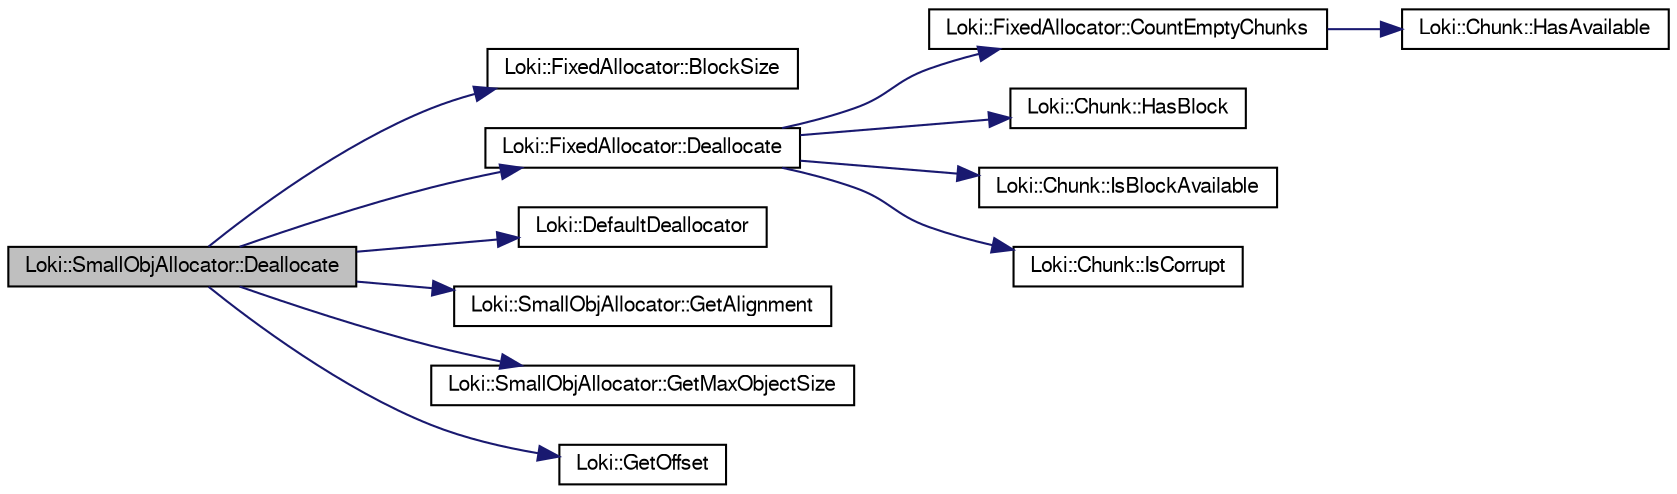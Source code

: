 digraph G
{
  bgcolor="transparent";
  edge [fontname="FreeSans",fontsize="10",labelfontname="FreeSans",labelfontsize="10"];
  node [fontname="FreeSans",fontsize="10",shape=record];
  rankdir=LR;
  Node1 [label="Loki::SmallObjAllocator::Deallocate",height=0.2,width=0.4,color="black", fillcolor="grey75", style="filled" fontcolor="black"];
  Node1 -> Node2 [color="midnightblue",fontsize="10",style="solid",fontname="FreeSans"];
  Node2 [label="Loki::FixedAllocator::BlockSize",height=0.2,width=0.4,color="black",URL="$a00056.html#37df732230913b2dd9126a6b311586f0",tooltip="Returns block size with which the FixedAllocator was initialized."];
  Node1 -> Node3 [color="midnightblue",fontsize="10",style="solid",fontname="FreeSans"];
  Node3 [label="Loki::FixedAllocator::Deallocate",height=0.2,width=0.4,color="black",URL="$a00056.html#49ab7ca3364fe05f2d7d91248ee5d0e3"];
  Node3 -> Node4 [color="midnightblue",fontsize="10",style="solid",fontname="FreeSans"];
  Node4 [label="Loki::FixedAllocator::CountEmptyChunks",height=0.2,width=0.4,color="black",URL="$a00056.html#e74cbab50e78bfa115d7c0fcdce00641"];
  Node4 -> Node5 [color="midnightblue",fontsize="10",style="solid",fontname="FreeSans"];
  Node5 [label="Loki::Chunk::HasAvailable",height=0.2,width=0.4,color="black",URL="$a00025.html#0874a711145788bd8c5265a9de2a4aac"];
  Node3 -> Node6 [color="midnightblue",fontsize="10",style="solid",fontname="FreeSans"];
  Node6 [label="Loki::Chunk::HasBlock",height=0.2,width=0.4,color="black",URL="$a00025.html#b4ce346a74a437dabe4748bfb8e8b950",tooltip="Returns true if block at address P is inside this Chunk."];
  Node3 -> Node7 [color="midnightblue",fontsize="10",style="solid",fontname="FreeSans"];
  Node7 [label="Loki::Chunk::IsBlockAvailable",height=0.2,width=0.4,color="black",URL="$a00025.html#8fe6ac2943df6c2f60123f928f119a73"];
  Node3 -> Node8 [color="midnightblue",fontsize="10",style="solid",fontname="FreeSans"];
  Node8 [label="Loki::Chunk::IsCorrupt",height=0.2,width=0.4,color="black",URL="$a00025.html#245b6450d855d8ab65e9ca7add3e2071"];
  Node1 -> Node9 [color="midnightblue",fontsize="10",style="solid",fontname="FreeSans"];
  Node9 [label="Loki::DefaultDeallocator",height=0.2,width=0.4,color="black",URL="$a00217.html#g1d24bf776342ace8f2004e3a173f6cb3"];
  Node1 -> Node10 [color="midnightblue",fontsize="10",style="solid",fontname="FreeSans"];
  Node10 [label="Loki::SmallObjAllocator::GetAlignment",height=0.2,width=0.4,color="black",URL="$a00127.html#b1c8a2a3d7e9368ab59422ddd082105c",tooltip="Returns # of bytes between allocation boundaries."];
  Node1 -> Node11 [color="midnightblue",fontsize="10",style="solid",fontname="FreeSans"];
  Node11 [label="Loki::SmallObjAllocator::GetMaxObjectSize",height=0.2,width=0.4,color="black",URL="$a00127.html#e49e9de3fd7b2fd93676cc1d63299b0d",tooltip="Returns max # of bytes which this can allocate."];
  Node1 -> Node12 [color="midnightblue",fontsize="10",style="solid",fontname="FreeSans"];
  Node12 [label="Loki::GetOffset",height=0.2,width=0.4,color="black",URL="$a00217.html#g2f0821e243f812a3ae2abfaea51895e8"];
}
